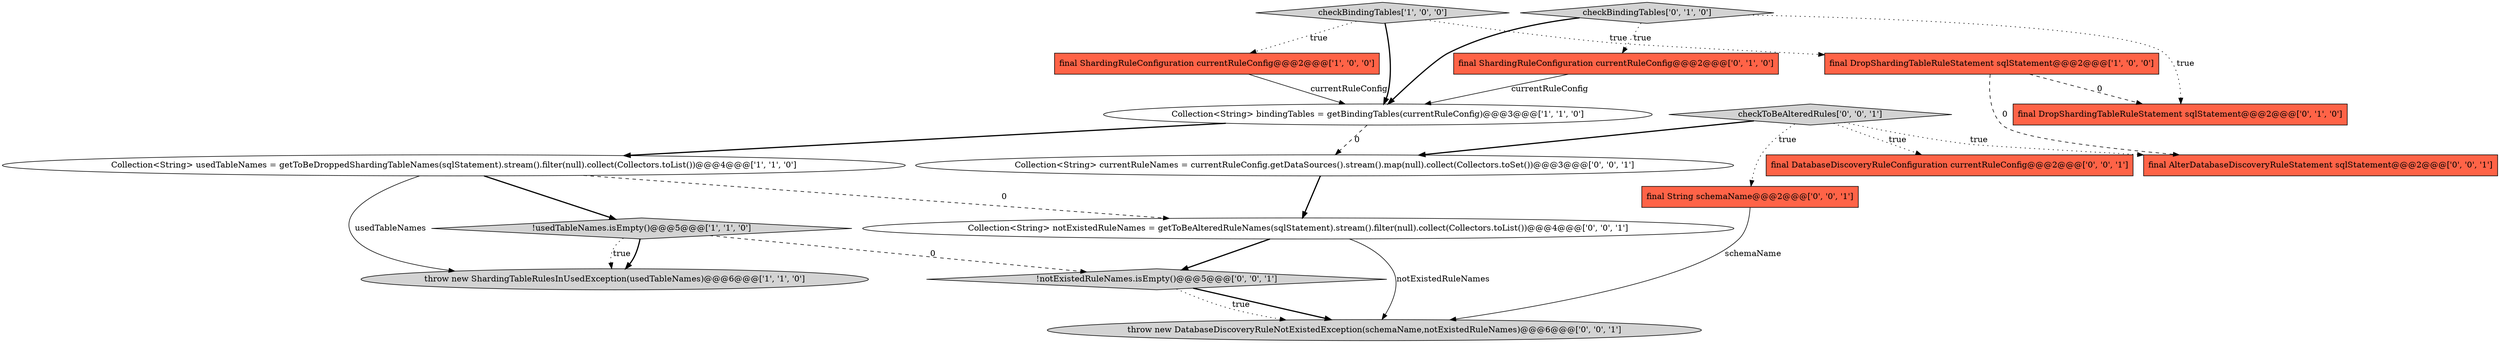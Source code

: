 digraph {
12 [style = filled, label = "Collection<String> currentRuleNames = currentRuleConfig.getDataSources().stream().map(null).collect(Collectors.toSet())@@@3@@@['0', '0', '1']", fillcolor = white, shape = ellipse image = "AAA0AAABBB3BBB"];
2 [style = filled, label = "Collection<String> usedTableNames = getToBeDroppedShardingTableNames(sqlStatement).stream().filter(null).collect(Collectors.toList())@@@4@@@['1', '1', '0']", fillcolor = white, shape = ellipse image = "AAA0AAABBB1BBB"];
0 [style = filled, label = "!usedTableNames.isEmpty()@@@5@@@['1', '1', '0']", fillcolor = lightgray, shape = diamond image = "AAA0AAABBB1BBB"];
6 [style = filled, label = "final DropShardingTableRuleStatement sqlStatement@@@2@@@['1', '0', '0']", fillcolor = tomato, shape = box image = "AAA1AAABBB1BBB"];
15 [style = filled, label = "final AlterDatabaseDiscoveryRuleStatement sqlStatement@@@2@@@['0', '0', '1']", fillcolor = tomato, shape = box image = "AAA0AAABBB3BBB"];
14 [style = filled, label = "final DatabaseDiscoveryRuleConfiguration currentRuleConfig@@@2@@@['0', '0', '1']", fillcolor = tomato, shape = box image = "AAA0AAABBB3BBB"];
17 [style = filled, label = "throw new DatabaseDiscoveryRuleNotExistedException(schemaName,notExistedRuleNames)@@@6@@@['0', '0', '1']", fillcolor = lightgray, shape = ellipse image = "AAA0AAABBB3BBB"];
11 [style = filled, label = "final String schemaName@@@2@@@['0', '0', '1']", fillcolor = tomato, shape = box image = "AAA0AAABBB3BBB"];
16 [style = filled, label = "Collection<String> notExistedRuleNames = getToBeAlteredRuleNames(sqlStatement).stream().filter(null).collect(Collectors.toList())@@@4@@@['0', '0', '1']", fillcolor = white, shape = ellipse image = "AAA0AAABBB3BBB"];
5 [style = filled, label = "Collection<String> bindingTables = getBindingTables(currentRuleConfig)@@@3@@@['1', '1', '0']", fillcolor = white, shape = ellipse image = "AAA0AAABBB1BBB"];
1 [style = filled, label = "final ShardingRuleConfiguration currentRuleConfig@@@2@@@['1', '0', '0']", fillcolor = tomato, shape = box image = "AAA0AAABBB1BBB"];
7 [style = filled, label = "final ShardingRuleConfiguration currentRuleConfig@@@2@@@['0', '1', '0']", fillcolor = tomato, shape = box image = "AAA0AAABBB2BBB"];
3 [style = filled, label = "throw new ShardingTableRulesInUsedException(usedTableNames)@@@6@@@['1', '1', '0']", fillcolor = lightgray, shape = ellipse image = "AAA0AAABBB1BBB"];
10 [style = filled, label = "!notExistedRuleNames.isEmpty()@@@5@@@['0', '0', '1']", fillcolor = lightgray, shape = diamond image = "AAA0AAABBB3BBB"];
9 [style = filled, label = "final DropShardingTableRuleStatement sqlStatement@@@2@@@['0', '1', '0']", fillcolor = tomato, shape = box image = "AAA1AAABBB2BBB"];
4 [style = filled, label = "checkBindingTables['1', '0', '0']", fillcolor = lightgray, shape = diamond image = "AAA0AAABBB1BBB"];
8 [style = filled, label = "checkBindingTables['0', '1', '0']", fillcolor = lightgray, shape = diamond image = "AAA0AAABBB2BBB"];
13 [style = filled, label = "checkToBeAlteredRules['0', '0', '1']", fillcolor = lightgray, shape = diamond image = "AAA0AAABBB3BBB"];
4->6 [style = dotted, label="true"];
0->3 [style = bold, label=""];
7->5 [style = solid, label="currentRuleConfig"];
2->3 [style = solid, label="usedTableNames"];
5->12 [style = dashed, label="0"];
4->1 [style = dotted, label="true"];
16->10 [style = bold, label=""];
11->17 [style = solid, label="schemaName"];
6->9 [style = dashed, label="0"];
8->7 [style = dotted, label="true"];
10->17 [style = bold, label=""];
12->16 [style = bold, label=""];
16->17 [style = solid, label="notExistedRuleNames"];
0->10 [style = dashed, label="0"];
10->17 [style = dotted, label="true"];
1->5 [style = solid, label="currentRuleConfig"];
5->2 [style = bold, label=""];
2->0 [style = bold, label=""];
13->12 [style = bold, label=""];
8->5 [style = bold, label=""];
6->15 [style = dashed, label="0"];
2->16 [style = dashed, label="0"];
13->11 [style = dotted, label="true"];
13->15 [style = dotted, label="true"];
0->3 [style = dotted, label="true"];
8->9 [style = dotted, label="true"];
13->14 [style = dotted, label="true"];
4->5 [style = bold, label=""];
}
